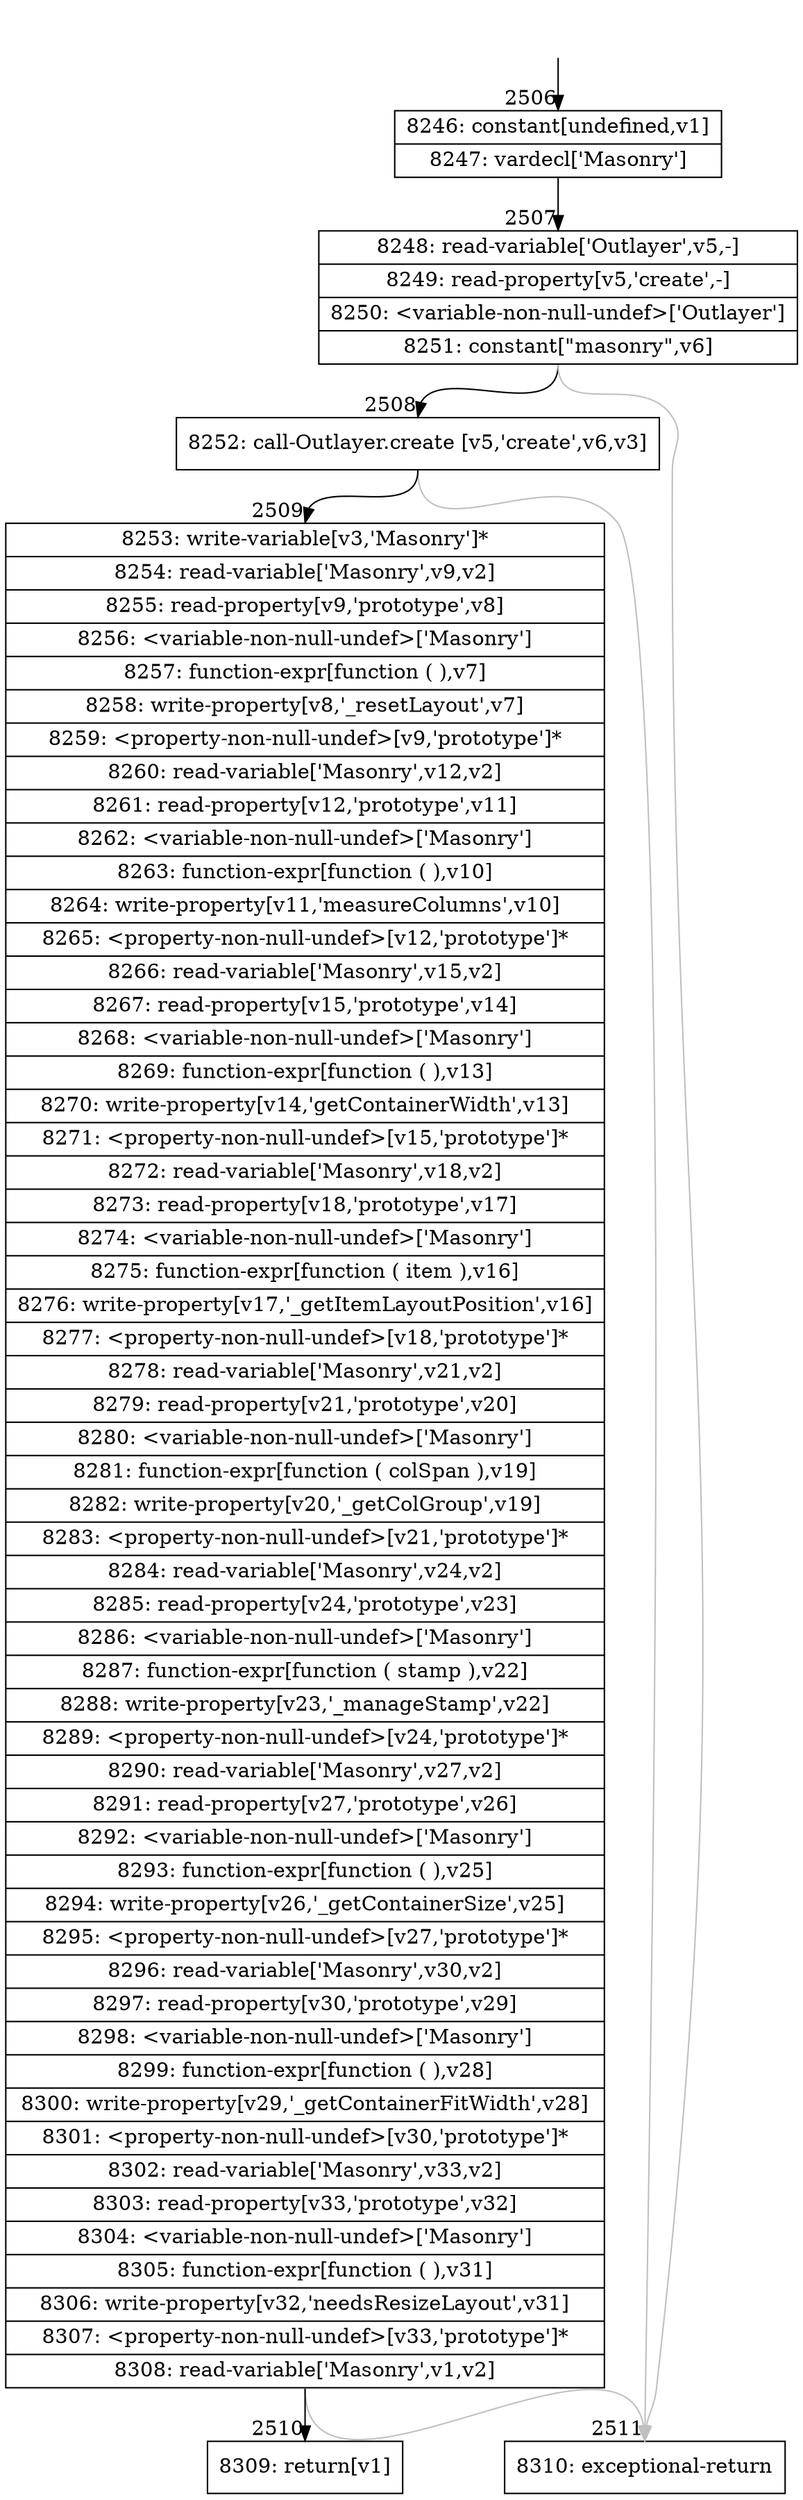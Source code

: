 digraph {
rankdir="TD"
BB_entry219[shape=none,label=""];
BB_entry219 -> BB2506 [tailport=s, headport=n, headlabel="    2506"]
BB2506 [shape=record label="{8246: constant[undefined,v1]|8247: vardecl['Masonry']}" ] 
BB2506 -> BB2507 [tailport=s, headport=n, headlabel="      2507"]
BB2507 [shape=record label="{8248: read-variable['Outlayer',v5,-]|8249: read-property[v5,'create',-]|8250: \<variable-non-null-undef\>['Outlayer']|8251: constant[\"masonry\",v6]}" ] 
BB2507 -> BB2508 [tailport=s, headport=n, headlabel="      2508"]
BB2507 -> BB2511 [tailport=s, headport=n, color=gray, headlabel="      2511"]
BB2508 [shape=record label="{8252: call-Outlayer.create [v5,'create',v6,v3]}" ] 
BB2508 -> BB2509 [tailport=s, headport=n, headlabel="      2509"]
BB2508 -> BB2511 [tailport=s, headport=n, color=gray]
BB2509 [shape=record label="{8253: write-variable[v3,'Masonry']*|8254: read-variable['Masonry',v9,v2]|8255: read-property[v9,'prototype',v8]|8256: \<variable-non-null-undef\>['Masonry']|8257: function-expr[function ( ),v7]|8258: write-property[v8,'_resetLayout',v7]|8259: \<property-non-null-undef\>[v9,'prototype']*|8260: read-variable['Masonry',v12,v2]|8261: read-property[v12,'prototype',v11]|8262: \<variable-non-null-undef\>['Masonry']|8263: function-expr[function ( ),v10]|8264: write-property[v11,'measureColumns',v10]|8265: \<property-non-null-undef\>[v12,'prototype']*|8266: read-variable['Masonry',v15,v2]|8267: read-property[v15,'prototype',v14]|8268: \<variable-non-null-undef\>['Masonry']|8269: function-expr[function ( ),v13]|8270: write-property[v14,'getContainerWidth',v13]|8271: \<property-non-null-undef\>[v15,'prototype']*|8272: read-variable['Masonry',v18,v2]|8273: read-property[v18,'prototype',v17]|8274: \<variable-non-null-undef\>['Masonry']|8275: function-expr[function ( item ),v16]|8276: write-property[v17,'_getItemLayoutPosition',v16]|8277: \<property-non-null-undef\>[v18,'prototype']*|8278: read-variable['Masonry',v21,v2]|8279: read-property[v21,'prototype',v20]|8280: \<variable-non-null-undef\>['Masonry']|8281: function-expr[function ( colSpan ),v19]|8282: write-property[v20,'_getColGroup',v19]|8283: \<property-non-null-undef\>[v21,'prototype']*|8284: read-variable['Masonry',v24,v2]|8285: read-property[v24,'prototype',v23]|8286: \<variable-non-null-undef\>['Masonry']|8287: function-expr[function ( stamp ),v22]|8288: write-property[v23,'_manageStamp',v22]|8289: \<property-non-null-undef\>[v24,'prototype']*|8290: read-variable['Masonry',v27,v2]|8291: read-property[v27,'prototype',v26]|8292: \<variable-non-null-undef\>['Masonry']|8293: function-expr[function ( ),v25]|8294: write-property[v26,'_getContainerSize',v25]|8295: \<property-non-null-undef\>[v27,'prototype']*|8296: read-variable['Masonry',v30,v2]|8297: read-property[v30,'prototype',v29]|8298: \<variable-non-null-undef\>['Masonry']|8299: function-expr[function ( ),v28]|8300: write-property[v29,'_getContainerFitWidth',v28]|8301: \<property-non-null-undef\>[v30,'prototype']*|8302: read-variable['Masonry',v33,v2]|8303: read-property[v33,'prototype',v32]|8304: \<variable-non-null-undef\>['Masonry']|8305: function-expr[function ( ),v31]|8306: write-property[v32,'needsResizeLayout',v31]|8307: \<property-non-null-undef\>[v33,'prototype']*|8308: read-variable['Masonry',v1,v2]}" ] 
BB2509 -> BB2510 [tailport=s, headport=n, headlabel="      2510"]
BB2509 -> BB2511 [tailport=s, headport=n, color=gray]
BB2510 [shape=record label="{8309: return[v1]}" ] 
BB2511 [shape=record label="{8310: exceptional-return}" ] 
//#$~ 3427
}
